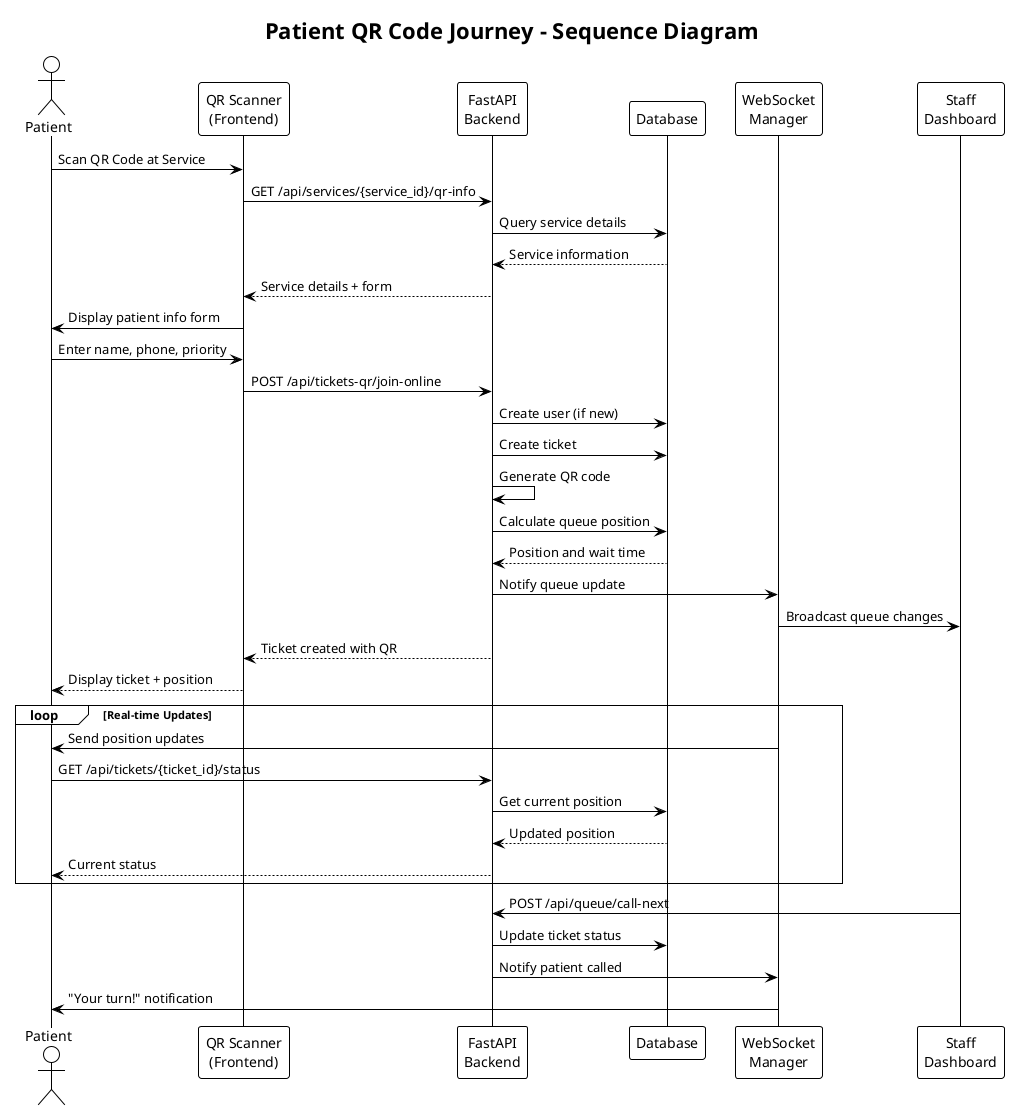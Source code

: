 @startuml Patient_QR_Journey

!theme plain
title Patient QR Code Journey - Sequence Diagram

actor Patient as P
participant "QR Scanner\n(Frontend)" as QR
participant "FastAPI\nBackend" as API
participant "Database" as DB
participant "WebSocket\nManager" as WS
participant "Staff\nDashboard" as STAFF

P -> QR: Scan QR Code at Service
QR -> API: GET /api/services/{service_id}/qr-info
API -> DB: Query service details
DB --> API: Service information
API --> QR: Service details + form

QR -> P: Display patient info form
P -> QR: Enter name, phone, priority
QR -> API: POST /api/tickets-qr/join-online

API -> DB: Create user (if new)
API -> DB: Create ticket
API -> API: Generate QR code
API -> DB: Calculate queue position
DB --> API: Position and wait time

API -> WS: Notify queue update
WS -> STAFF: Broadcast queue changes

API --> QR: Ticket created with QR
QR --> P: Display ticket + position

loop Real-time Updates
    WS -> P: Send position updates
    P -> API: GET /api/tickets/{ticket_id}/status
    API -> DB: Get current position
    DB --> API: Updated position
    API --> P: Current status
end

STAFF -> API: POST /api/queue/call-next
API -> DB: Update ticket status
API -> WS: Notify patient called
WS -> P: "Your turn!" notification

@enduml

@startuml Staff_Queue_Management

!theme plain
title Staff Queue Management - Sequence Diagram

actor "Staff/Doctor" as S
participant "Dashboard\n(Frontend)" as DASH
participant "FastAPI\nBackend" as API
participant "Database" as DB
participant "WebSocket\nManager" as WS
participant "Patient" as P

S -> DASH: Login to dashboard
DASH -> API: POST /api/auth/login
API -> DB: Validate credentials
DB --> API: User authenticated
API --> DASH: JWT token + user info

DASH -> API: GET /api/admin/dashboard
API -> DB: Query queue statistics
DB --> API: Queue data
API --> DASH: Dashboard metrics

DASH -> WS: Connect to real-time updates
WS --> DASH: Connection established

loop Queue Management
    S -> DASH: View service queue
    DASH -> API: GET /api/queue/service/{service_id}
    API -> DB: Get waiting tickets
    DB --> API: Queue positions
    API --> DASH: Current queue status
    
    S -> DASH: Call next patient
    DASH -> API: POST /api/queue/call-next/{service_id}
    API -> DB: Update ticket to CONSULTING
    API -> DB: Recalculate positions
    API -> WS: Broadcast queue update
    
    WS -> P: Notify patient called
    WS -> DASH: Update queue display
    
    S -> DASH: Mark consultation complete
    DASH -> API: PUT /api/tickets/{ticket_id}/complete
    API -> DB: Update ticket to COMPLETED
    API -> DB: Log queue action
    API -> WS: Broadcast completion
    WS -> DASH: Remove from queue
end

@enduml

@startuml Authentication_Flow

!theme plain
title Authentication & Authorization Flow

actor User as U
participant "Frontend\nApplication" as FE
participant "Auth Router\n(/api/auth)" as AUTH
participant "Auth Service\n(auth.py)" as AS
participant "Database" as DB
participant "JWT Service" as JWT

U -> FE: Enter credentials
FE -> AUTH: POST /api/auth/login
AUTH -> AS: validate_credentials()
AS -> DB: Query user by email
DB --> AS: User record

alt User exists and password valid
    AS -> AS: verify_password()
    AS -> JWT: create_access_token()
    JWT --> AS: JWT token
    AS --> AUTH: Authentication success
    AUTH --> FE: Token + User info
    FE -> FE: Store token in localStorage
    FE --> U: Login successful
else Invalid credentials
    AS --> AUTH: Authentication failed
    AUTH --> FE: Error response
    FE --> U: Login failed
end

note right of FE
    For subsequent requests:
    - Include JWT in Authorization header
    - Validate token on each API call
    - Check user role for authorization
end note

U -> FE: Make authenticated request
FE -> AUTH: API call with JWT header
AUTH -> AS: verify_token()
AS -> JWT: Decode and validate
JWT --> AS: Token payload

alt Token valid
    AS -> DB: Get current user
    DB --> AS: User data
    AS -> AS: Check role permissions
    AS --> AUTH: Authorization granted
    AUTH -> AUTH: Process request
    AUTH --> FE: Response data
    FE --> U: Display results
else Token invalid/expired
    AS --> AUTH: Authorization denied
    AUTH --> FE: 401 Unauthorized
    FE -> FE: Clear stored token
    FE --> U: Redirect to login
end

@enduml